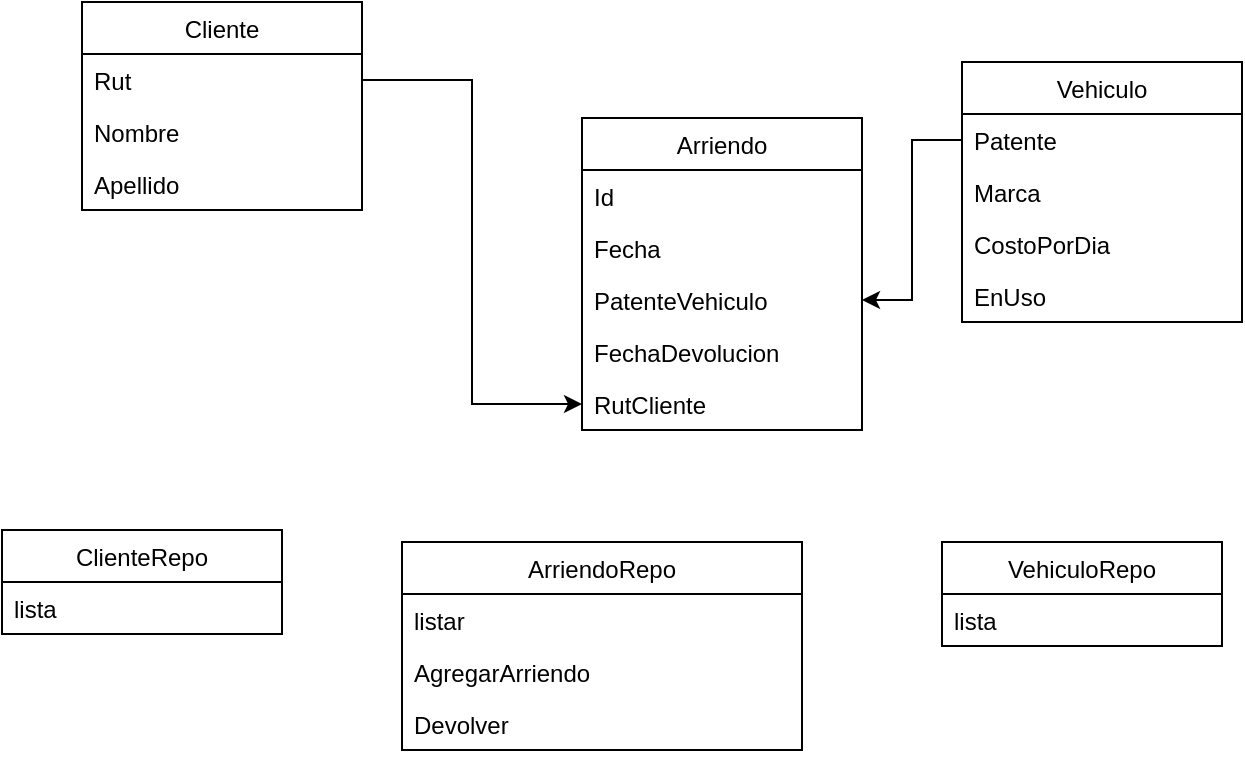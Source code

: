 <mxfile version="14.6.13" type="device" pages="2"><diagram id="pHVP9kn-oBJOejrfPrZn" name="Página-1"><mxGraphModel dx="1024" dy="592" grid="1" gridSize="10" guides="1" tooltips="1" connect="1" arrows="1" fold="1" page="1" pageScale="1" pageWidth="827" pageHeight="1169" math="0" shadow="0"><root><mxCell id="0"/><mxCell id="1" parent="0"/><mxCell id="9nteCdbybqKNlo4P5sYK-1" value="Cliente" style="swimlane;fontStyle=0;childLayout=stackLayout;horizontal=1;startSize=26;fillColor=none;horizontalStack=0;resizeParent=1;resizeParentMax=0;resizeLast=0;collapsible=1;marginBottom=0;" vertex="1" parent="1"><mxGeometry x="80" y="100" width="140" height="104" as="geometry"/></mxCell><mxCell id="9nteCdbybqKNlo4P5sYK-2" value="Rut" style="text;strokeColor=none;fillColor=none;align=left;verticalAlign=top;spacingLeft=4;spacingRight=4;overflow=hidden;rotatable=0;points=[[0,0.5],[1,0.5]];portConstraint=eastwest;" vertex="1" parent="9nteCdbybqKNlo4P5sYK-1"><mxGeometry y="26" width="140" height="26" as="geometry"/></mxCell><mxCell id="9nteCdbybqKNlo4P5sYK-3" value="Nombre" style="text;strokeColor=none;fillColor=none;align=left;verticalAlign=top;spacingLeft=4;spacingRight=4;overflow=hidden;rotatable=0;points=[[0,0.5],[1,0.5]];portConstraint=eastwest;" vertex="1" parent="9nteCdbybqKNlo4P5sYK-1"><mxGeometry y="52" width="140" height="26" as="geometry"/></mxCell><mxCell id="9nteCdbybqKNlo4P5sYK-4" value="Apellido" style="text;strokeColor=none;fillColor=none;align=left;verticalAlign=top;spacingLeft=4;spacingRight=4;overflow=hidden;rotatable=0;points=[[0,0.5],[1,0.5]];portConstraint=eastwest;" vertex="1" parent="9nteCdbybqKNlo4P5sYK-1"><mxGeometry y="78" width="140" height="26" as="geometry"/></mxCell><mxCell id="9nteCdbybqKNlo4P5sYK-5" value="Vehiculo" style="swimlane;fontStyle=0;childLayout=stackLayout;horizontal=1;startSize=26;fillColor=none;horizontalStack=0;resizeParent=1;resizeParentMax=0;resizeLast=0;collapsible=1;marginBottom=0;" vertex="1" parent="1"><mxGeometry x="520" y="130" width="140" height="130" as="geometry"/></mxCell><mxCell id="9nteCdbybqKNlo4P5sYK-6" value="Patente" style="text;strokeColor=none;fillColor=none;align=left;verticalAlign=top;spacingLeft=4;spacingRight=4;overflow=hidden;rotatable=0;points=[[0,0.5],[1,0.5]];portConstraint=eastwest;" vertex="1" parent="9nteCdbybqKNlo4P5sYK-5"><mxGeometry y="26" width="140" height="26" as="geometry"/></mxCell><mxCell id="9nteCdbybqKNlo4P5sYK-7" value="Marca" style="text;strokeColor=none;fillColor=none;align=left;verticalAlign=top;spacingLeft=4;spacingRight=4;overflow=hidden;rotatable=0;points=[[0,0.5],[1,0.5]];portConstraint=eastwest;" vertex="1" parent="9nteCdbybqKNlo4P5sYK-5"><mxGeometry y="52" width="140" height="26" as="geometry"/></mxCell><mxCell id="9nteCdbybqKNlo4P5sYK-8" value="CostoPorDia" style="text;strokeColor=none;fillColor=none;align=left;verticalAlign=top;spacingLeft=4;spacingRight=4;overflow=hidden;rotatable=0;points=[[0,0.5],[1,0.5]];portConstraint=eastwest;" vertex="1" parent="9nteCdbybqKNlo4P5sYK-5"><mxGeometry y="78" width="140" height="26" as="geometry"/></mxCell><mxCell id="9nteCdbybqKNlo4P5sYK-21" value="EnUso" style="text;strokeColor=none;fillColor=none;align=left;verticalAlign=top;spacingLeft=4;spacingRight=4;overflow=hidden;rotatable=0;points=[[0,0.5],[1,0.5]];portConstraint=eastwest;" vertex="1" parent="9nteCdbybqKNlo4P5sYK-5"><mxGeometry y="104" width="140" height="26" as="geometry"/></mxCell><mxCell id="9nteCdbybqKNlo4P5sYK-9" value="Arriendo" style="swimlane;fontStyle=0;childLayout=stackLayout;horizontal=1;startSize=26;fillColor=none;horizontalStack=0;resizeParent=1;resizeParentMax=0;resizeLast=0;collapsible=1;marginBottom=0;" vertex="1" parent="1"><mxGeometry x="330" y="158" width="140" height="156" as="geometry"/></mxCell><mxCell id="9nteCdbybqKNlo4P5sYK-10" value="Id" style="text;strokeColor=none;fillColor=none;align=left;verticalAlign=top;spacingLeft=4;spacingRight=4;overflow=hidden;rotatable=0;points=[[0,0.5],[1,0.5]];portConstraint=eastwest;" vertex="1" parent="9nteCdbybqKNlo4P5sYK-9"><mxGeometry y="26" width="140" height="26" as="geometry"/></mxCell><mxCell id="9nteCdbybqKNlo4P5sYK-11" value="Fecha" style="text;strokeColor=none;fillColor=none;align=left;verticalAlign=top;spacingLeft=4;spacingRight=4;overflow=hidden;rotatable=0;points=[[0,0.5],[1,0.5]];portConstraint=eastwest;" vertex="1" parent="9nteCdbybqKNlo4P5sYK-9"><mxGeometry y="52" width="140" height="26" as="geometry"/></mxCell><mxCell id="9nteCdbybqKNlo4P5sYK-13" value="PatenteVehiculo" style="text;strokeColor=none;fillColor=none;align=left;verticalAlign=top;spacingLeft=4;spacingRight=4;overflow=hidden;rotatable=0;points=[[0,0.5],[1,0.5]];portConstraint=eastwest;" vertex="1" parent="9nteCdbybqKNlo4P5sYK-9"><mxGeometry y="78" width="140" height="26" as="geometry"/></mxCell><mxCell id="9nteCdbybqKNlo4P5sYK-14" value="FechaDevolucion" style="text;strokeColor=none;fillColor=none;align=left;verticalAlign=top;spacingLeft=4;spacingRight=4;overflow=hidden;rotatable=0;points=[[0,0.5],[1,0.5]];portConstraint=eastwest;" vertex="1" parent="9nteCdbybqKNlo4P5sYK-9"><mxGeometry y="104" width="140" height="26" as="geometry"/></mxCell><mxCell id="9nteCdbybqKNlo4P5sYK-12" value="RutCliente" style="text;strokeColor=none;fillColor=none;align=left;verticalAlign=top;spacingLeft=4;spacingRight=4;overflow=hidden;rotatable=0;points=[[0,0.5],[1,0.5]];portConstraint=eastwest;" vertex="1" parent="9nteCdbybqKNlo4P5sYK-9"><mxGeometry y="130" width="140" height="26" as="geometry"/></mxCell><mxCell id="9nteCdbybqKNlo4P5sYK-15" style="edgeStyle=orthogonalEdgeStyle;rounded=0;orthogonalLoop=1;jettySize=auto;html=1;entryX=0;entryY=0.5;entryDx=0;entryDy=0;" edge="1" parent="1" source="9nteCdbybqKNlo4P5sYK-2" target="9nteCdbybqKNlo4P5sYK-12"><mxGeometry relative="1" as="geometry"/></mxCell><mxCell id="9nteCdbybqKNlo4P5sYK-16" style="edgeStyle=orthogonalEdgeStyle;rounded=0;orthogonalLoop=1;jettySize=auto;html=1;entryX=1;entryY=0.5;entryDx=0;entryDy=0;" edge="1" parent="1" source="9nteCdbybqKNlo4P5sYK-6" target="9nteCdbybqKNlo4P5sYK-13"><mxGeometry relative="1" as="geometry"/></mxCell><mxCell id="9nteCdbybqKNlo4P5sYK-17" value="ArriendoRepo" style="swimlane;fontStyle=0;childLayout=stackLayout;horizontal=1;startSize=26;fillColor=none;horizontalStack=0;resizeParent=1;resizeParentMax=0;resizeLast=0;collapsible=1;marginBottom=0;" vertex="1" parent="1"><mxGeometry x="240" y="370" width="200" height="104" as="geometry"/></mxCell><mxCell id="9nteCdbybqKNlo4P5sYK-18" value="listar" style="text;strokeColor=none;fillColor=none;align=left;verticalAlign=top;spacingLeft=4;spacingRight=4;overflow=hidden;rotatable=0;points=[[0,0.5],[1,0.5]];portConstraint=eastwest;" vertex="1" parent="9nteCdbybqKNlo4P5sYK-17"><mxGeometry y="26" width="200" height="26" as="geometry"/></mxCell><mxCell id="9nteCdbybqKNlo4P5sYK-19" value="AgregarArriendo" style="text;strokeColor=none;fillColor=none;align=left;verticalAlign=top;spacingLeft=4;spacingRight=4;overflow=hidden;rotatable=0;points=[[0,0.5],[1,0.5]];portConstraint=eastwest;" vertex="1" parent="9nteCdbybqKNlo4P5sYK-17"><mxGeometry y="52" width="200" height="26" as="geometry"/></mxCell><mxCell id="9nteCdbybqKNlo4P5sYK-20" value="Devolver" style="text;strokeColor=none;fillColor=none;align=left;verticalAlign=top;spacingLeft=4;spacingRight=4;overflow=hidden;rotatable=0;points=[[0,0.5],[1,0.5]];portConstraint=eastwest;" vertex="1" parent="9nteCdbybqKNlo4P5sYK-17"><mxGeometry y="78" width="200" height="26" as="geometry"/></mxCell><mxCell id="bXCKDsH7KsQ_tgowMm79-1" value="ClienteRepo" style="swimlane;fontStyle=0;childLayout=stackLayout;horizontal=1;startSize=26;fillColor=none;horizontalStack=0;resizeParent=1;resizeParentMax=0;resizeLast=0;collapsible=1;marginBottom=0;" vertex="1" parent="1"><mxGeometry x="40" y="364" width="140" height="52" as="geometry"/></mxCell><mxCell id="bXCKDsH7KsQ_tgowMm79-2" value="lista" style="text;strokeColor=none;fillColor=none;align=left;verticalAlign=top;spacingLeft=4;spacingRight=4;overflow=hidden;rotatable=0;points=[[0,0.5],[1,0.5]];portConstraint=eastwest;" vertex="1" parent="bXCKDsH7KsQ_tgowMm79-1"><mxGeometry y="26" width="140" height="26" as="geometry"/></mxCell><mxCell id="bXCKDsH7KsQ_tgowMm79-5" value="VehiculoRepo" style="swimlane;fontStyle=0;childLayout=stackLayout;horizontal=1;startSize=26;fillColor=none;horizontalStack=0;resizeParent=1;resizeParentMax=0;resizeLast=0;collapsible=1;marginBottom=0;" vertex="1" parent="1"><mxGeometry x="510" y="370" width="140" height="52" as="geometry"/></mxCell><mxCell id="bXCKDsH7KsQ_tgowMm79-6" value="lista" style="text;strokeColor=none;fillColor=none;align=left;verticalAlign=top;spacingLeft=4;spacingRight=4;overflow=hidden;rotatable=0;points=[[0,0.5],[1,0.5]];portConstraint=eastwest;" vertex="1" parent="bXCKDsH7KsQ_tgowMm79-5"><mxGeometry y="26" width="140" height="26" as="geometry"/></mxCell></root></mxGraphModel></diagram><diagram id="FsJuIsrtkZR4WXtKfEoz" name="Página-2"><mxGraphModel dx="1024" dy="592" grid="1" gridSize="10" guides="1" tooltips="1" connect="1" arrows="1" fold="1" page="1" pageScale="1" pageWidth="827" pageHeight="1169" math="0" shadow="0"><root><mxCell id="gUEuBb4rmZG6pWqVZ3f--0"/><mxCell id="gUEuBb4rmZG6pWqVZ3f--1" parent="gUEuBb4rmZG6pWqVZ3f--0"/><mxCell id="gUEuBb4rmZG6pWqVZ3f--2" value="" style="strokeWidth=1;shadow=0;dashed=0;align=center;html=1;shape=mxgraph.mockup.containers.browserWindow;rSize=0;strokeColor=#666666;strokeColor2=#008cff;strokeColor3=#c4c4c4;mainText=,;recursiveResize=0;" vertex="1" parent="gUEuBb4rmZG6pWqVZ3f--1"><mxGeometry x="80" y="50" width="340" height="380" as="geometry"/></mxCell><mxCell id="gUEuBb4rmZG6pWqVZ3f--3" value="Pagina Arriendo" style="strokeWidth=1;shadow=0;dashed=0;align=center;html=1;shape=mxgraph.mockup.containers.anchor;fontSize=17;fontColor=#666666;align=left;" vertex="1" parent="gUEuBb4rmZG6pWqVZ3f--2"><mxGeometry x="60" y="12" width="110" height="26" as="geometry"/></mxCell><mxCell id="gUEuBb4rmZG6pWqVZ3f--4" value="https://www.draw.io" style="strokeWidth=1;shadow=0;dashed=0;align=center;html=1;shape=mxgraph.mockup.containers.anchor;rSize=0;fontSize=17;fontColor=#666666;align=left;" vertex="1" parent="gUEuBb4rmZG6pWqVZ3f--2"><mxGeometry x="130" y="60" width="250" height="26" as="geometry"/></mxCell><mxCell id="nRHQQnXaeeGG4Lj7vplz-0" value="Cliente" style="strokeWidth=1;shadow=0;dashed=0;align=center;html=1;shape=mxgraph.mockup.forms.comboBox;strokeColor=#999999;fillColor=#ddeeff;align=left;fillColor2=#aaddff;mainText=;fontColor=#666666;fontSize=17;spacingLeft=3;" vertex="1" parent="gUEuBb4rmZG6pWqVZ3f--2"><mxGeometry x="90" y="140" width="150" height="30" as="geometry"/></mxCell><mxCell id="nRHQQnXaeeGG4Lj7vplz-1" value="Vehiculo" style="strokeWidth=1;shadow=0;dashed=0;align=center;html=1;shape=mxgraph.mockup.forms.comboBox;strokeColor=#999999;fillColor=#ddeeff;align=left;fillColor2=#aaddff;mainText=;fontColor=#666666;fontSize=17;spacingLeft=3;" vertex="1" parent="gUEuBb4rmZG6pWqVZ3f--2"><mxGeometry x="90" y="190" width="150" height="30" as="geometry"/></mxCell><mxCell id="nRHQQnXaeeGG4Lj7vplz-2" value="Button Text" style="strokeWidth=1;shadow=0;dashed=0;align=center;html=1;shape=mxgraph.mockup.buttons.button;strokeColor=#666666;fontColor=#ffffff;mainText=;buttonStyle=round;fontSize=17;fontStyle=1;fillColor=#008cff;whiteSpace=wrap;" vertex="1" parent="gUEuBb4rmZG6pWqVZ3f--2"><mxGeometry x="90" y="250" width="150" height="50" as="geometry"/></mxCell><mxCell id="nRHQQnXaeeGG4Lj7vplz-3" value="" style="strokeWidth=1;shadow=0;dashed=0;align=center;html=1;shape=mxgraph.mockup.containers.browserWindow;rSize=0;strokeColor=#666666;strokeColor2=#008cff;strokeColor3=#c4c4c4;mainText=,;recursiveResize=0;" vertex="1" parent="gUEuBb4rmZG6pWqVZ3f--1"><mxGeometry x="80" y="450" width="340" height="380" as="geometry"/></mxCell><mxCell id="nRHQQnXaeeGG4Lj7vplz-4" value="Devolucion" style="strokeWidth=1;shadow=0;dashed=0;align=center;html=1;shape=mxgraph.mockup.containers.anchor;fontSize=17;fontColor=#666666;align=left;" vertex="1" parent="nRHQQnXaeeGG4Lj7vplz-3"><mxGeometry x="60" y="12" width="110" height="26" as="geometry"/></mxCell><mxCell id="nRHQQnXaeeGG4Lj7vplz-5" value="https://www.draw.io" style="strokeWidth=1;shadow=0;dashed=0;align=center;html=1;shape=mxgraph.mockup.containers.anchor;rSize=0;fontSize=17;fontColor=#666666;align=left;" vertex="1" parent="nRHQQnXaeeGG4Lj7vplz-3"><mxGeometry x="130" y="60" width="250" height="26" as="geometry"/></mxCell><mxCell id="nRHQQnXaeeGG4Lj7vplz-6" value="Cliente - Vehiculo" style="strokeWidth=1;shadow=0;dashed=0;align=center;html=1;shape=mxgraph.mockup.forms.comboBox;strokeColor=#999999;fillColor=#ddeeff;align=left;fillColor2=#aaddff;mainText=;fontColor=#666666;fontSize=17;spacingLeft=3;" vertex="1" parent="nRHQQnXaeeGG4Lj7vplz-3"><mxGeometry x="90" y="135" width="230" height="30" as="geometry"/></mxCell><mxCell id="nRHQQnXaeeGG4Lj7vplz-7" value="Devolver" style="strokeWidth=1;shadow=0;dashed=0;align=center;html=1;shape=mxgraph.mockup.buttons.button;strokeColor=#666666;fontColor=#ffffff;mainText=;buttonStyle=round;fontSize=17;fontStyle=1;fillColor=#008cff;whiteSpace=wrap;" vertex="1" parent="nRHQQnXaeeGG4Lj7vplz-3"><mxGeometry x="90" y="190" width="150" height="50" as="geometry"/></mxCell><mxCell id="nRHQQnXaeeGG4Lj7vplz-8" value="" style="strokeWidth=1;shadow=0;dashed=0;align=center;html=1;shape=mxgraph.mockup.containers.browserWindow;rSize=0;strokeColor=#666666;strokeColor2=#008cff;strokeColor3=#c4c4c4;mainText=,;recursiveResize=0;" vertex="1" parent="gUEuBb4rmZG6pWqVZ3f--1"><mxGeometry x="80" y="850" width="350" height="380" as="geometry"/></mxCell><mxCell id="nRHQQnXaeeGG4Lj7vplz-9" value="Page 1" style="strokeWidth=1;shadow=0;dashed=0;align=center;html=1;shape=mxgraph.mockup.containers.anchor;fontSize=17;fontColor=#666666;align=left;" vertex="1" parent="nRHQQnXaeeGG4Lj7vplz-8"><mxGeometry x="60" y="12" width="110" height="26" as="geometry"/></mxCell><mxCell id="nRHQQnXaeeGG4Lj7vplz-10" value="https://www.draw.io" style="strokeWidth=1;shadow=0;dashed=0;align=center;html=1;shape=mxgraph.mockup.containers.anchor;rSize=0;fontSize=17;fontColor=#666666;align=left;" vertex="1" parent="nRHQQnXaeeGG4Lj7vplz-8"><mxGeometry x="130" y="60" width="250" height="26" as="geometry"/></mxCell><mxCell id="nRHQQnXaeeGG4Lj7vplz-11" value="&lt;table cellpadding=&quot;4&quot; cellspacing=&quot;0&quot; border=&quot;1&quot; style=&quot;font-size: 1em ; width: 100% ; height: 100%&quot;&gt;&lt;tbody&gt;&lt;tr&gt;&lt;th&gt;Cliente&lt;/th&gt;&lt;th&gt;Vehiculo&lt;/th&gt;&lt;td&gt;Fecha &lt;br&gt;Solicitud&lt;/td&gt;&lt;td&gt;Fecha &lt;br&gt;Devolucion&lt;/td&gt;&lt;/tr&gt;&lt;tr&gt;&lt;td&gt;row 1, cell 1&lt;/td&gt;&lt;td&gt;row 1, cell 2&lt;/td&gt;&lt;td&gt;&lt;br&gt;&lt;/td&gt;&lt;td&gt;&lt;br&gt;&lt;/td&gt;&lt;/tr&gt;&lt;tr&gt;&lt;td&gt;row 2, cell 1&lt;/td&gt;&lt;td&gt;row 2, cell 2&lt;/td&gt;&lt;td&gt;&lt;br&gt;&lt;/td&gt;&lt;td&gt;&lt;br&gt;&lt;/td&gt;&lt;/tr&gt;&lt;/tbody&gt;&lt;/table&gt; " style="verticalAlign=top;align=left;overflow=fill;fontSize=12;fontFamily=Helvetica;html=1" vertex="1" parent="nRHQQnXaeeGG4Lj7vplz-8"><mxGeometry x="25" y="130" width="295" height="190" as="geometry"/></mxCell><mxCell id="nRHQQnXaeeGG4Lj7vplz-12" value="controlador&lt;br&gt;tabla" style="rounded=0;whiteSpace=wrap;html=1;verticalAlign=top;" vertex="1" parent="gUEuBb4rmZG6pWqVZ3f--1"><mxGeometry x="520" y="850" width="290" height="390" as="geometry"/></mxCell><mxCell id="gPIil8bRMDZVeMlmX7Ah-0" style="edgeStyle=orthogonalEdgeStyle;rounded=0;orthogonalLoop=1;jettySize=auto;html=1;" edge="1" parent="gUEuBb4rmZG6pWqVZ3f--1" source="nRHQQnXaeeGG4Lj7vplz-13" target="nRHQQnXaeeGG4Lj7vplz-11"><mxGeometry relative="1" as="geometry"/></mxCell><mxCell id="nRHQQnXaeeGG4Lj7vplz-13" value="Lista Arriendo" style="rounded=0;whiteSpace=wrap;html=1;" vertex="1" parent="gUEuBb4rmZG6pWqVZ3f--1"><mxGeometry x="570" y="1010" width="120" height="60" as="geometry"/></mxCell><mxCell id="gPIil8bRMDZVeMlmX7Ah-1" value="controlador&lt;br&gt;devolucion" style="rounded=0;whiteSpace=wrap;html=1;verticalAlign=top;" vertex="1" parent="gUEuBb4rmZG6pWqVZ3f--1"><mxGeometry x="520" y="440" width="290" height="390" as="geometry"/></mxCell><mxCell id="gPIil8bRMDZVeMlmX7Ah-2" value="get" style="rounded=0;whiteSpace=wrap;html=1;verticalAlign=top;" vertex="1" parent="gUEuBb4rmZG6pWqVZ3f--1"><mxGeometry x="540" y="488" width="250" height="142" as="geometry"/></mxCell><mxCell id="gPIil8bRMDZVeMlmX7Ah-3" value="post" style="rounded=0;whiteSpace=wrap;html=1;verticalAlign=top;" vertex="1" parent="gUEuBb4rmZG6pWqVZ3f--1"><mxGeometry x="540" y="640" width="250" height="170" as="geometry"/></mxCell><mxCell id="vbylARmhhXPh5WVPMpLs-0" value="controlador&lt;br&gt;arriendo" style="rounded=0;whiteSpace=wrap;html=1;verticalAlign=top;" vertex="1" parent="gUEuBb4rmZG6pWqVZ3f--1"><mxGeometry x="520" y="45" width="290" height="390" as="geometry"/></mxCell><mxCell id="vbylARmhhXPh5WVPMpLs-1" value="get" style="rounded=0;whiteSpace=wrap;html=1;verticalAlign=top;" vertex="1" parent="gUEuBb4rmZG6pWqVZ3f--1"><mxGeometry x="540" y="90" width="250" height="142" as="geometry"/></mxCell><mxCell id="vbylARmhhXPh5WVPMpLs-2" value="post" style="rounded=0;whiteSpace=wrap;html=1;verticalAlign=top;" vertex="1" parent="gUEuBb4rmZG6pWqVZ3f--1"><mxGeometry x="540" y="242" width="250" height="170" as="geometry"/></mxCell><mxCell id="gPIil8bRMDZVeMlmX7Ah-4" value="Arriendo (vacio)" style="text;html=1;strokeColor=none;fillColor=none;align=center;verticalAlign=middle;whiteSpace=wrap;rounded=0;" vertex="1" parent="gUEuBb4rmZG6pWqVZ3f--1"><mxGeometry x="580" y="130" width="40" height="20" as="geometry"/></mxCell><mxCell id="vbylARmhhXPh5WVPMpLs-5" value="lista clientes" style="text;html=1;strokeColor=none;fillColor=none;align=center;verticalAlign=middle;whiteSpace=wrap;rounded=0;" vertex="1" parent="gUEuBb4rmZG6pWqVZ3f--1"><mxGeometry x="580" y="180" width="40" height="20" as="geometry"/></mxCell><mxCell id="vbylARmhhXPh5WVPMpLs-7" value="lista vehiculos" style="text;html=1;strokeColor=none;fillColor=none;align=center;verticalAlign=middle;whiteSpace=wrap;rounded=0;" vertex="1" parent="gUEuBb4rmZG6pWqVZ3f--1"><mxGeometry x="690" y="190" width="40" height="20" as="geometry"/></mxCell><mxCell id="vbylARmhhXPh5WVPMpLs-9" value="arriendo (con los datos llenados)" style="text;html=1;strokeColor=none;fillColor=none;align=center;verticalAlign=middle;whiteSpace=wrap;rounded=0;" vertex="1" parent="gUEuBb4rmZG6pWqVZ3f--1"><mxGeometry x="570" y="280" width="40" height="20" as="geometry"/></mxCell><mxCell id="vbylARmhhXPh5WVPMpLs-11" value="lista clientes" style="text;html=1;strokeColor=none;fillColor=none;align=center;verticalAlign=middle;whiteSpace=wrap;rounded=0;" vertex="1" parent="gUEuBb4rmZG6pWqVZ3f--1"><mxGeometry x="570" y="340" width="40" height="20" as="geometry"/></mxCell><mxCell id="vbylARmhhXPh5WVPMpLs-12" value="lista vehiculos" style="text;html=1;strokeColor=none;fillColor=none;align=center;verticalAlign=middle;whiteSpace=wrap;rounded=0;" vertex="1" parent="gUEuBb4rmZG6pWqVZ3f--1"><mxGeometry x="680" y="350" width="40" height="20" as="geometry"/></mxCell></root></mxGraphModel></diagram></mxfile>